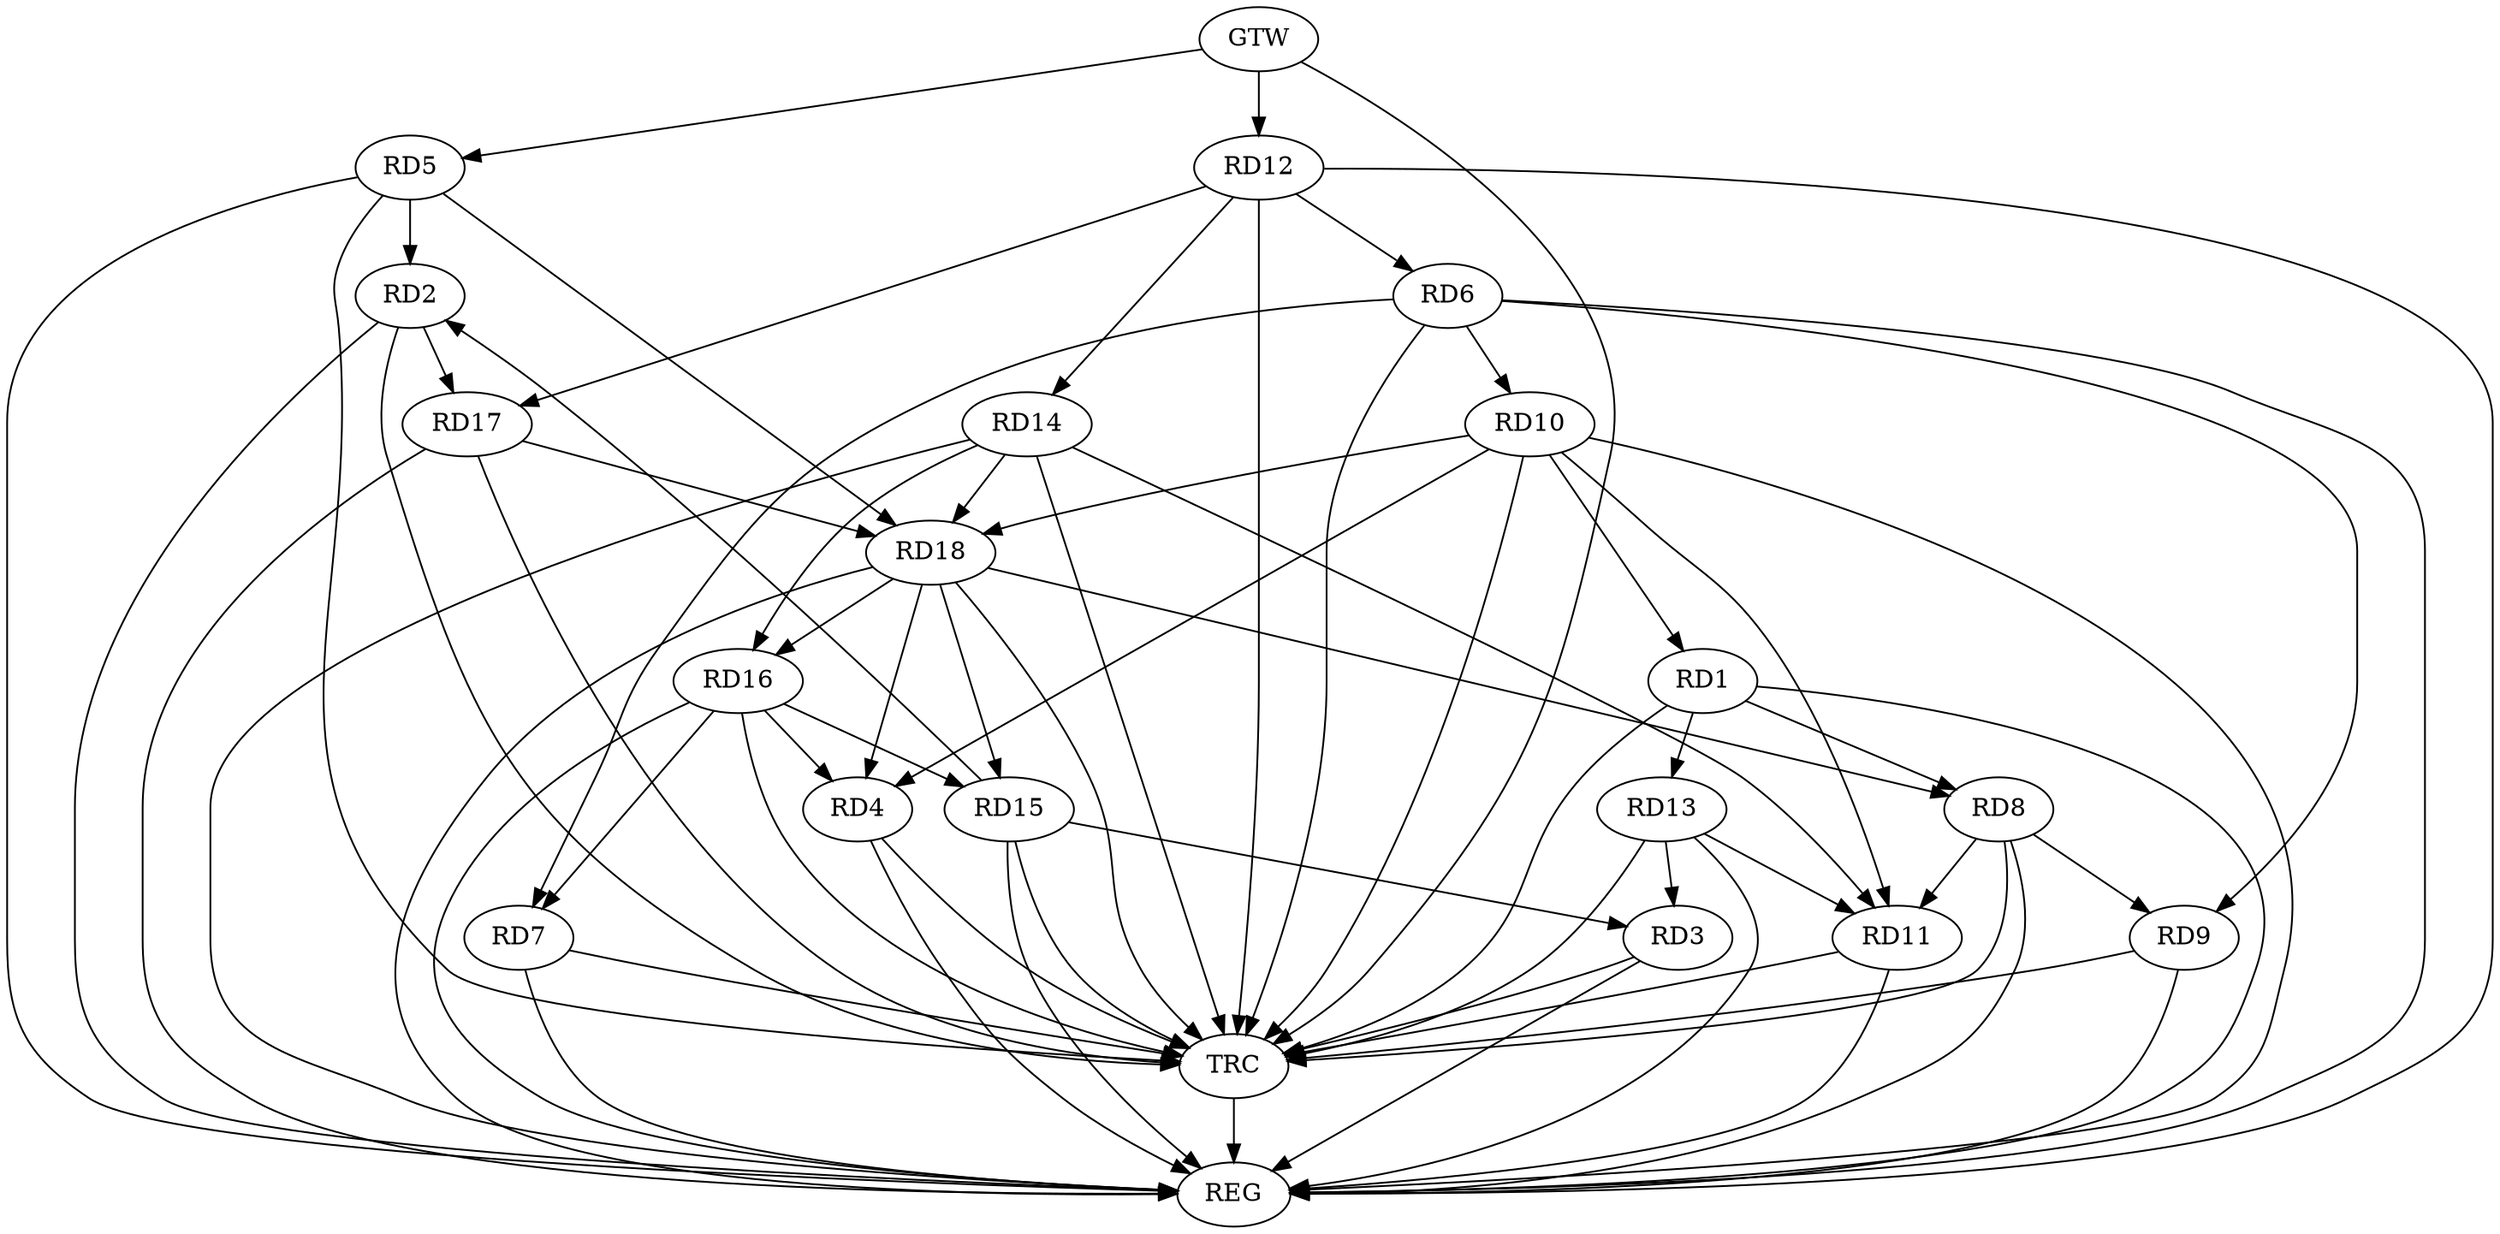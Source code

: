 strict digraph G {
  RD1 [ label="RD1" ];
  RD2 [ label="RD2" ];
  RD3 [ label="RD3" ];
  RD4 [ label="RD4" ];
  RD5 [ label="RD5" ];
  RD6 [ label="RD6" ];
  RD7 [ label="RD7" ];
  RD8 [ label="RD8" ];
  RD9 [ label="RD9" ];
  RD10 [ label="RD10" ];
  RD11 [ label="RD11" ];
  RD12 [ label="RD12" ];
  RD13 [ label="RD13" ];
  RD14 [ label="RD14" ];
  RD15 [ label="RD15" ];
  RD16 [ label="RD16" ];
  RD17 [ label="RD17" ];
  RD18 [ label="RD18" ];
  GTW [ label="GTW" ];
  REG [ label="REG" ];
  TRC [ label="TRC" ];
  RD1 -> RD8;
  RD10 -> RD1;
  RD1 -> RD13;
  RD5 -> RD2;
  RD15 -> RD2;
  RD2 -> RD17;
  RD13 -> RD3;
  RD15 -> RD3;
  RD10 -> RD4;
  RD16 -> RD4;
  RD18 -> RD4;
  RD5 -> RD18;
  RD6 -> RD7;
  RD6 -> RD9;
  RD6 -> RD10;
  RD12 -> RD6;
  RD16 -> RD7;
  RD8 -> RD9;
  RD8 -> RD11;
  RD18 -> RD8;
  RD10 -> RD11;
  RD10 -> RD18;
  RD13 -> RD11;
  RD14 -> RD11;
  RD12 -> RD14;
  RD12 -> RD17;
  RD14 -> RD16;
  RD14 -> RD18;
  RD16 -> RD15;
  RD18 -> RD15;
  RD18 -> RD16;
  RD17 -> RD18;
  GTW -> RD5;
  GTW -> RD12;
  RD1 -> REG;
  RD2 -> REG;
  RD3 -> REG;
  RD4 -> REG;
  RD5 -> REG;
  RD6 -> REG;
  RD7 -> REG;
  RD8 -> REG;
  RD9 -> REG;
  RD10 -> REG;
  RD11 -> REG;
  RD12 -> REG;
  RD13 -> REG;
  RD14 -> REG;
  RD15 -> REG;
  RD16 -> REG;
  RD17 -> REG;
  RD18 -> REG;
  RD1 -> TRC;
  RD2 -> TRC;
  RD3 -> TRC;
  RD4 -> TRC;
  RD5 -> TRC;
  RD6 -> TRC;
  RD7 -> TRC;
  RD8 -> TRC;
  RD9 -> TRC;
  RD10 -> TRC;
  RD11 -> TRC;
  RD12 -> TRC;
  RD13 -> TRC;
  RD14 -> TRC;
  RD15 -> TRC;
  RD16 -> TRC;
  RD17 -> TRC;
  RD18 -> TRC;
  GTW -> TRC;
  TRC -> REG;
}
